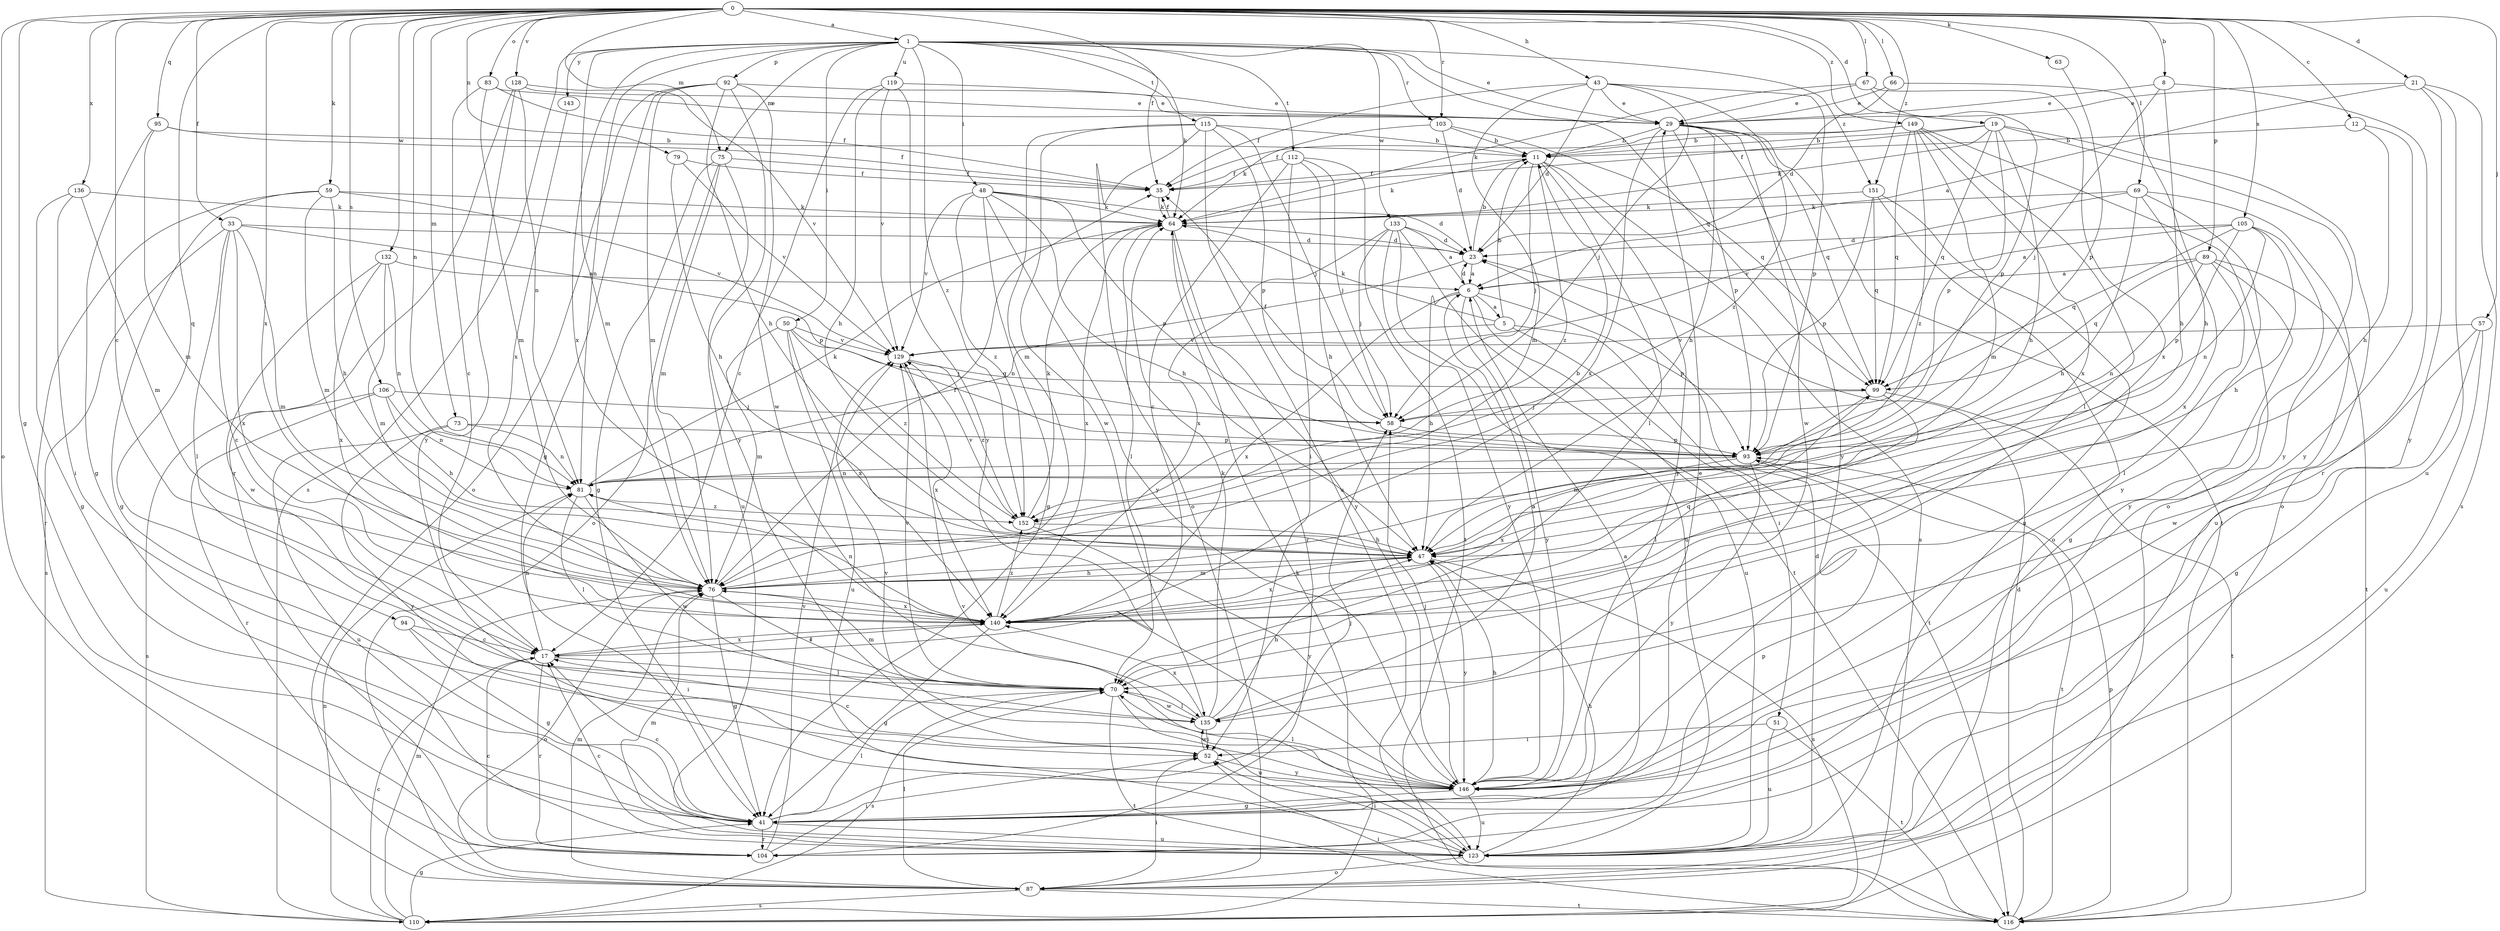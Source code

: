 strict digraph  {
0;
1;
5;
6;
8;
11;
12;
17;
19;
21;
23;
29;
33;
35;
41;
43;
47;
48;
50;
51;
52;
57;
58;
59;
63;
64;
66;
67;
69;
70;
73;
75;
76;
79;
81;
83;
87;
89;
92;
93;
94;
95;
99;
103;
104;
105;
106;
110;
112;
115;
116;
119;
123;
128;
129;
132;
133;
135;
136;
140;
143;
146;
149;
151;
152;
0 -> 1  [label=a];
0 -> 8  [label=b];
0 -> 12  [label=c];
0 -> 17  [label=c];
0 -> 19  [label=d];
0 -> 21  [label=d];
0 -> 33  [label=f];
0 -> 35  [label=f];
0 -> 41  [label=g];
0 -> 43  [label=h];
0 -> 57  [label=j];
0 -> 59  [label=k];
0 -> 63  [label=k];
0 -> 66  [label=l];
0 -> 67  [label=l];
0 -> 69  [label=l];
0 -> 73  [label=m];
0 -> 75  [label=m];
0 -> 79  [label=n];
0 -> 81  [label=n];
0 -> 83  [label=o];
0 -> 87  [label=o];
0 -> 89  [label=p];
0 -> 94  [label=q];
0 -> 95  [label=q];
0 -> 103  [label=r];
0 -> 105  [label=s];
0 -> 106  [label=s];
0 -> 128  [label=v];
0 -> 132  [label=w];
0 -> 136  [label=x];
0 -> 140  [label=x];
0 -> 149  [label=z];
0 -> 151  [label=z];
1 -> 29  [label=e];
1 -> 48  [label=i];
1 -> 50  [label=i];
1 -> 64  [label=k];
1 -> 75  [label=m];
1 -> 76  [label=m];
1 -> 81  [label=n];
1 -> 92  [label=p];
1 -> 99  [label=q];
1 -> 103  [label=r];
1 -> 110  [label=s];
1 -> 112  [label=t];
1 -> 115  [label=t];
1 -> 119  [label=u];
1 -> 133  [label=w];
1 -> 140  [label=x];
1 -> 143  [label=y];
1 -> 151  [label=z];
1 -> 152  [label=z];
5 -> 11  [label=b];
5 -> 51  [label=i];
5 -> 64  [label=k];
5 -> 116  [label=t];
5 -> 129  [label=v];
6 -> 5  [label=a];
6 -> 23  [label=d];
6 -> 47  [label=h];
6 -> 93  [label=p];
6 -> 123  [label=u];
6 -> 140  [label=x];
6 -> 146  [label=y];
8 -> 29  [label=e];
8 -> 47  [label=h];
8 -> 58  [label=j];
8 -> 104  [label=r];
11 -> 35  [label=f];
11 -> 58  [label=j];
11 -> 64  [label=k];
11 -> 70  [label=l];
11 -> 110  [label=s];
11 -> 146  [label=y];
11 -> 152  [label=z];
12 -> 11  [label=b];
12 -> 47  [label=h];
12 -> 146  [label=y];
17 -> 70  [label=l];
17 -> 81  [label=n];
17 -> 104  [label=r];
17 -> 140  [label=x];
19 -> 11  [label=b];
19 -> 35  [label=f];
19 -> 47  [label=h];
19 -> 64  [label=k];
19 -> 87  [label=o];
19 -> 93  [label=p];
19 -> 99  [label=q];
19 -> 146  [label=y];
21 -> 6  [label=a];
21 -> 29  [label=e];
21 -> 110  [label=s];
21 -> 123  [label=u];
21 -> 146  [label=y];
23 -> 6  [label=a];
23 -> 11  [label=b];
23 -> 81  [label=n];
29 -> 11  [label=b];
29 -> 47  [label=h];
29 -> 93  [label=p];
29 -> 99  [label=q];
29 -> 116  [label=t];
29 -> 135  [label=w];
29 -> 140  [label=x];
29 -> 146  [label=y];
33 -> 17  [label=c];
33 -> 23  [label=d];
33 -> 70  [label=l];
33 -> 76  [label=m];
33 -> 93  [label=p];
33 -> 110  [label=s];
33 -> 140  [label=x];
35 -> 64  [label=k];
41 -> 6  [label=a];
41 -> 17  [label=c];
41 -> 29  [label=e];
41 -> 58  [label=j];
41 -> 70  [label=l];
41 -> 104  [label=r];
41 -> 123  [label=u];
43 -> 23  [label=d];
43 -> 29  [label=e];
43 -> 35  [label=f];
43 -> 58  [label=j];
43 -> 76  [label=m];
43 -> 93  [label=p];
43 -> 152  [label=z];
47 -> 76  [label=m];
47 -> 110  [label=s];
47 -> 140  [label=x];
47 -> 146  [label=y];
48 -> 23  [label=d];
48 -> 41  [label=g];
48 -> 47  [label=h];
48 -> 64  [label=k];
48 -> 93  [label=p];
48 -> 129  [label=v];
48 -> 146  [label=y];
48 -> 152  [label=z];
50 -> 58  [label=j];
50 -> 76  [label=m];
50 -> 123  [label=u];
50 -> 129  [label=v];
50 -> 140  [label=x];
50 -> 152  [label=z];
51 -> 52  [label=i];
51 -> 116  [label=t];
51 -> 123  [label=u];
52 -> 17  [label=c];
52 -> 135  [label=w];
52 -> 146  [label=y];
57 -> 41  [label=g];
57 -> 123  [label=u];
57 -> 129  [label=v];
57 -> 135  [label=w];
58 -> 35  [label=f];
58 -> 93  [label=p];
59 -> 41  [label=g];
59 -> 47  [label=h];
59 -> 64  [label=k];
59 -> 76  [label=m];
59 -> 104  [label=r];
59 -> 129  [label=v];
63 -> 93  [label=p];
64 -> 23  [label=d];
64 -> 35  [label=f];
64 -> 70  [label=l];
64 -> 104  [label=r];
64 -> 140  [label=x];
64 -> 146  [label=y];
66 -> 23  [label=d];
66 -> 29  [label=e];
66 -> 47  [label=h];
67 -> 29  [label=e];
67 -> 64  [label=k];
67 -> 93  [label=p];
67 -> 140  [label=x];
69 -> 47  [label=h];
69 -> 64  [label=k];
69 -> 123  [label=u];
69 -> 129  [label=v];
69 -> 140  [label=x];
69 -> 146  [label=y];
70 -> 76  [label=m];
70 -> 110  [label=s];
70 -> 116  [label=t];
70 -> 123  [label=u];
70 -> 129  [label=v];
70 -> 135  [label=w];
73 -> 81  [label=n];
73 -> 93  [label=p];
73 -> 123  [label=u];
73 -> 146  [label=y];
75 -> 35  [label=f];
75 -> 41  [label=g];
75 -> 76  [label=m];
75 -> 87  [label=o];
75 -> 123  [label=u];
76 -> 11  [label=b];
76 -> 35  [label=f];
76 -> 41  [label=g];
76 -> 47  [label=h];
76 -> 70  [label=l];
76 -> 87  [label=o];
76 -> 140  [label=x];
79 -> 35  [label=f];
79 -> 47  [label=h];
79 -> 129  [label=v];
81 -> 64  [label=k];
81 -> 70  [label=l];
81 -> 135  [label=w];
81 -> 152  [label=z];
83 -> 17  [label=c];
83 -> 29  [label=e];
83 -> 35  [label=f];
83 -> 76  [label=m];
87 -> 52  [label=i];
87 -> 70  [label=l];
87 -> 76  [label=m];
87 -> 110  [label=s];
87 -> 116  [label=t];
89 -> 6  [label=a];
89 -> 41  [label=g];
89 -> 70  [label=l];
89 -> 81  [label=n];
89 -> 99  [label=q];
89 -> 116  [label=t];
92 -> 29  [label=e];
92 -> 41  [label=g];
92 -> 47  [label=h];
92 -> 76  [label=m];
92 -> 87  [label=o];
92 -> 135  [label=w];
92 -> 146  [label=y];
93 -> 81  [label=n];
93 -> 116  [label=t];
93 -> 140  [label=x];
93 -> 146  [label=y];
94 -> 17  [label=c];
94 -> 41  [label=g];
94 -> 52  [label=i];
95 -> 11  [label=b];
95 -> 35  [label=f];
95 -> 41  [label=g];
95 -> 76  [label=m];
99 -> 58  [label=j];
99 -> 70  [label=l];
99 -> 76  [label=m];
99 -> 116  [label=t];
103 -> 11  [label=b];
103 -> 23  [label=d];
103 -> 64  [label=k];
103 -> 99  [label=q];
104 -> 17  [label=c];
104 -> 52  [label=i];
104 -> 93  [label=p];
104 -> 129  [label=v];
105 -> 6  [label=a];
105 -> 23  [label=d];
105 -> 47  [label=h];
105 -> 81  [label=n];
105 -> 93  [label=p];
105 -> 99  [label=q];
105 -> 146  [label=y];
106 -> 47  [label=h];
106 -> 58  [label=j];
106 -> 81  [label=n];
106 -> 104  [label=r];
106 -> 110  [label=s];
110 -> 17  [label=c];
110 -> 41  [label=g];
110 -> 64  [label=k];
110 -> 76  [label=m];
110 -> 81  [label=n];
112 -> 17  [label=c];
112 -> 35  [label=f];
112 -> 47  [label=h];
112 -> 52  [label=i];
112 -> 58  [label=j];
112 -> 116  [label=t];
115 -> 11  [label=b];
115 -> 58  [label=j];
115 -> 76  [label=m];
115 -> 87  [label=o];
115 -> 93  [label=p];
115 -> 123  [label=u];
115 -> 135  [label=w];
116 -> 23  [label=d];
116 -> 52  [label=i];
116 -> 93  [label=p];
119 -> 17  [label=c];
119 -> 29  [label=e];
119 -> 47  [label=h];
119 -> 129  [label=v];
119 -> 146  [label=y];
123 -> 17  [label=c];
123 -> 23  [label=d];
123 -> 47  [label=h];
123 -> 52  [label=i];
123 -> 76  [label=m];
123 -> 87  [label=o];
123 -> 129  [label=v];
128 -> 29  [label=e];
128 -> 81  [label=n];
128 -> 104  [label=r];
128 -> 129  [label=v];
128 -> 146  [label=y];
129 -> 99  [label=q];
129 -> 140  [label=x];
129 -> 152  [label=z];
132 -> 6  [label=a];
132 -> 76  [label=m];
132 -> 81  [label=n];
132 -> 135  [label=w];
132 -> 140  [label=x];
133 -> 6  [label=a];
133 -> 23  [label=d];
133 -> 58  [label=j];
133 -> 116  [label=t];
133 -> 123  [label=u];
133 -> 140  [label=x];
133 -> 146  [label=y];
135 -> 6  [label=a];
135 -> 47  [label=h];
135 -> 52  [label=i];
135 -> 64  [label=k];
135 -> 70  [label=l];
135 -> 140  [label=x];
136 -> 41  [label=g];
136 -> 52  [label=i];
136 -> 64  [label=k];
136 -> 76  [label=m];
140 -> 17  [label=c];
140 -> 41  [label=g];
140 -> 81  [label=n];
140 -> 99  [label=q];
140 -> 152  [label=z];
143 -> 140  [label=x];
146 -> 41  [label=g];
146 -> 47  [label=h];
146 -> 58  [label=j];
146 -> 70  [label=l];
146 -> 123  [label=u];
146 -> 129  [label=v];
149 -> 11  [label=b];
149 -> 35  [label=f];
149 -> 70  [label=l];
149 -> 76  [label=m];
149 -> 87  [label=o];
149 -> 99  [label=q];
149 -> 140  [label=x];
149 -> 152  [label=z];
151 -> 64  [label=k];
151 -> 87  [label=o];
151 -> 93  [label=p];
151 -> 99  [label=q];
151 -> 123  [label=u];
152 -> 47  [label=h];
152 -> 64  [label=k];
152 -> 129  [label=v];
152 -> 146  [label=y];
}
